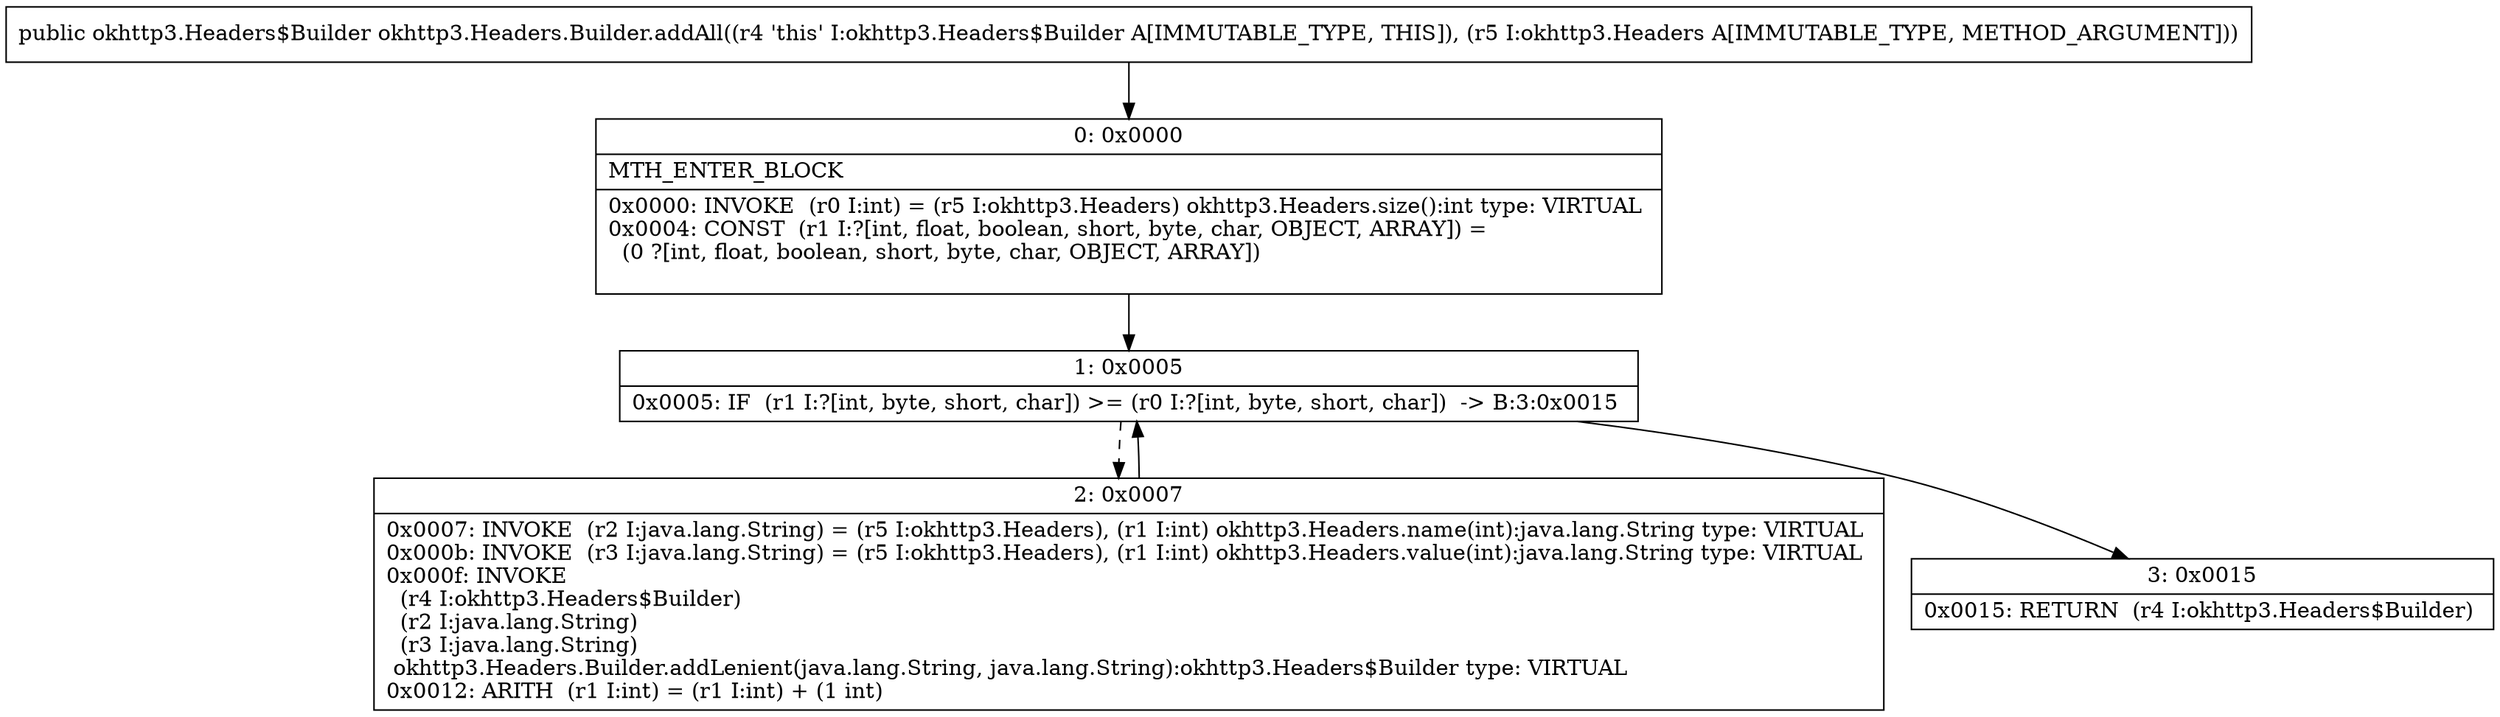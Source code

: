 digraph "CFG forokhttp3.Headers.Builder.addAll(Lokhttp3\/Headers;)Lokhttp3\/Headers$Builder;" {
Node_0 [shape=record,label="{0\:\ 0x0000|MTH_ENTER_BLOCK\l|0x0000: INVOKE  (r0 I:int) = (r5 I:okhttp3.Headers) okhttp3.Headers.size():int type: VIRTUAL \l0x0004: CONST  (r1 I:?[int, float, boolean, short, byte, char, OBJECT, ARRAY]) = \l  (0 ?[int, float, boolean, short, byte, char, OBJECT, ARRAY])\l \l}"];
Node_1 [shape=record,label="{1\:\ 0x0005|0x0005: IF  (r1 I:?[int, byte, short, char]) \>= (r0 I:?[int, byte, short, char])  \-\> B:3:0x0015 \l}"];
Node_2 [shape=record,label="{2\:\ 0x0007|0x0007: INVOKE  (r2 I:java.lang.String) = (r5 I:okhttp3.Headers), (r1 I:int) okhttp3.Headers.name(int):java.lang.String type: VIRTUAL \l0x000b: INVOKE  (r3 I:java.lang.String) = (r5 I:okhttp3.Headers), (r1 I:int) okhttp3.Headers.value(int):java.lang.String type: VIRTUAL \l0x000f: INVOKE  \l  (r4 I:okhttp3.Headers$Builder)\l  (r2 I:java.lang.String)\l  (r3 I:java.lang.String)\l okhttp3.Headers.Builder.addLenient(java.lang.String, java.lang.String):okhttp3.Headers$Builder type: VIRTUAL \l0x0012: ARITH  (r1 I:int) = (r1 I:int) + (1 int) \l}"];
Node_3 [shape=record,label="{3\:\ 0x0015|0x0015: RETURN  (r4 I:okhttp3.Headers$Builder) \l}"];
MethodNode[shape=record,label="{public okhttp3.Headers$Builder okhttp3.Headers.Builder.addAll((r4 'this' I:okhttp3.Headers$Builder A[IMMUTABLE_TYPE, THIS]), (r5 I:okhttp3.Headers A[IMMUTABLE_TYPE, METHOD_ARGUMENT])) }"];
MethodNode -> Node_0;
Node_0 -> Node_1;
Node_1 -> Node_2[style=dashed];
Node_1 -> Node_3;
Node_2 -> Node_1;
}

